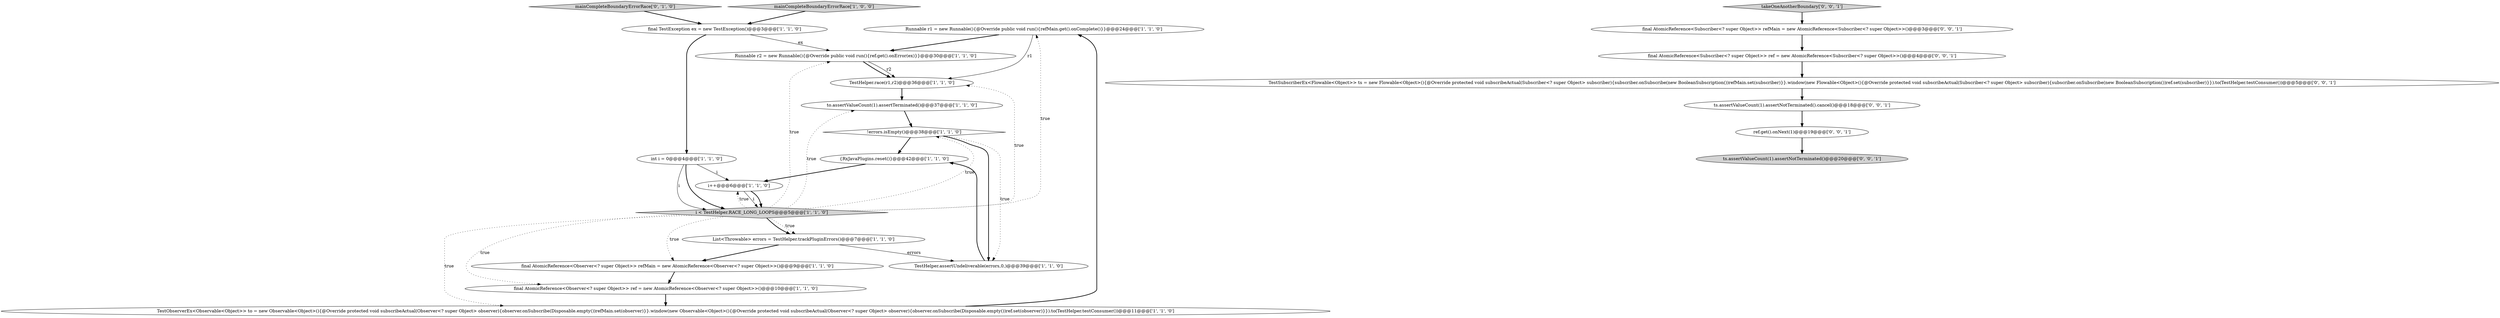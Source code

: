 digraph {
4 [style = filled, label = "Runnable r1 = new Runnable(){@Override public void run(){refMain.get().onComplete()}}@@@24@@@['1', '1', '0']", fillcolor = white, shape = ellipse image = "AAA0AAABBB1BBB"];
10 [style = filled, label = "i < TestHelper.RACE_LONG_LOOPS@@@5@@@['1', '1', '0']", fillcolor = lightgray, shape = diamond image = "AAA0AAABBB1BBB"];
3 [style = filled, label = "i++@@@6@@@['1', '1', '0']", fillcolor = white, shape = ellipse image = "AAA0AAABBB1BBB"];
20 [style = filled, label = "ref.get().onNext(1)@@@19@@@['0', '0', '1']", fillcolor = white, shape = ellipse image = "AAA0AAABBB3BBB"];
7 [style = filled, label = "final TestException ex = new TestException()@@@3@@@['1', '1', '0']", fillcolor = white, shape = ellipse image = "AAA0AAABBB1BBB"];
11 [style = filled, label = "to.assertValueCount(1).assertTerminated()@@@37@@@['1', '1', '0']", fillcolor = white, shape = ellipse image = "AAA0AAABBB1BBB"];
15 [style = filled, label = "Runnable r2 = new Runnable(){@Override public void run(){ref.get().onError(ex)}}@@@30@@@['1', '1', '0']", fillcolor = white, shape = ellipse image = "AAA0AAABBB1BBB"];
17 [style = filled, label = "ts.assertValueCount(1).assertNotTerminated()@@@20@@@['0', '0', '1']", fillcolor = lightgray, shape = ellipse image = "AAA0AAABBB3BBB"];
1 [style = filled, label = "int i = 0@@@4@@@['1', '1', '0']", fillcolor = white, shape = ellipse image = "AAA0AAABBB1BBB"];
23 [style = filled, label = "takeOneAnotherBoundary['0', '0', '1']", fillcolor = lightgray, shape = diamond image = "AAA0AAABBB3BBB"];
14 [style = filled, label = "{RxJavaPlugins.reset()}@@@42@@@['1', '1', '0']", fillcolor = white, shape = ellipse image = "AAA0AAABBB1BBB"];
5 [style = filled, label = "final AtomicReference<Observer<? super Object>> refMain = new AtomicReference<Observer<? super Object>>()@@@9@@@['1', '1', '0']", fillcolor = white, shape = ellipse image = "AAA0AAABBB1BBB"];
0 [style = filled, label = "List<Throwable> errors = TestHelper.trackPluginErrors()@@@7@@@['1', '1', '0']", fillcolor = white, shape = ellipse image = "AAA0AAABBB1BBB"];
13 [style = filled, label = "TestHelper.race(r1,r2)@@@36@@@['1', '1', '0']", fillcolor = white, shape = ellipse image = "AAA0AAABBB1BBB"];
8 [style = filled, label = "!errors.isEmpty()@@@38@@@['1', '1', '0']", fillcolor = white, shape = diamond image = "AAA0AAABBB1BBB"];
16 [style = filled, label = "mainCompleteBoundaryErrorRace['0', '1', '0']", fillcolor = lightgray, shape = diamond image = "AAA0AAABBB2BBB"];
19 [style = filled, label = "TestSubscriberEx<Flowable<Object>> ts = new Flowable<Object>(){@Override protected void subscribeActual(Subscriber<? super Object> subscriber){subscriber.onSubscribe(new BooleanSubscription())refMain.set(subscriber)}}.window(new Flowable<Object>(){@Override protected void subscribeActual(Subscriber<? super Object> subscriber){subscriber.onSubscribe(new BooleanSubscription())ref.set(subscriber)}}).to(TestHelper.testConsumer())@@@5@@@['0', '0', '1']", fillcolor = white, shape = ellipse image = "AAA0AAABBB3BBB"];
12 [style = filled, label = "final AtomicReference<Observer<? super Object>> ref = new AtomicReference<Observer<? super Object>>()@@@10@@@['1', '1', '0']", fillcolor = white, shape = ellipse image = "AAA0AAABBB1BBB"];
22 [style = filled, label = "final AtomicReference<Subscriber<? super Object>> refMain = new AtomicReference<Subscriber<? super Object>>()@@@3@@@['0', '0', '1']", fillcolor = white, shape = ellipse image = "AAA0AAABBB3BBB"];
9 [style = filled, label = "TestHelper.assertUndeliverable(errors,0,)@@@39@@@['1', '1', '0']", fillcolor = white, shape = ellipse image = "AAA0AAABBB1BBB"];
21 [style = filled, label = "ts.assertValueCount(1).assertNotTerminated().cancel()@@@18@@@['0', '0', '1']", fillcolor = white, shape = ellipse image = "AAA0AAABBB3BBB"];
18 [style = filled, label = "final AtomicReference<Subscriber<? super Object>> ref = new AtomicReference<Subscriber<? super Object>>()@@@4@@@['0', '0', '1']", fillcolor = white, shape = ellipse image = "AAA0AAABBB3BBB"];
2 [style = filled, label = "TestObserverEx<Observable<Object>> to = new Observable<Object>(){@Override protected void subscribeActual(Observer<? super Object> observer){observer.onSubscribe(Disposable.empty())refMain.set(observer)}}.window(new Observable<Object>(){@Override protected void subscribeActual(Observer<? super Object> observer){observer.onSubscribe(Disposable.empty())ref.set(observer)}}).to(TestHelper.testConsumer())@@@11@@@['1', '1', '0']", fillcolor = white, shape = ellipse image = "AAA0AAABBB1BBB"];
6 [style = filled, label = "mainCompleteBoundaryErrorRace['1', '0', '0']", fillcolor = lightgray, shape = diamond image = "AAA0AAABBB1BBB"];
23->22 [style = bold, label=""];
10->2 [style = dotted, label="true"];
3->10 [style = bold, label=""];
8->14 [style = bold, label=""];
1->10 [style = solid, label="i"];
10->13 [style = dotted, label="true"];
8->9 [style = bold, label=""];
2->4 [style = bold, label=""];
1->10 [style = bold, label=""];
14->3 [style = bold, label=""];
10->3 [style = dotted, label="true"];
10->12 [style = dotted, label="true"];
12->2 [style = bold, label=""];
10->0 [style = dotted, label="true"];
7->15 [style = solid, label="ex"];
0->9 [style = solid, label="errors"];
19->21 [style = bold, label=""];
1->3 [style = solid, label="i"];
13->11 [style = bold, label=""];
21->20 [style = bold, label=""];
18->19 [style = bold, label=""];
11->8 [style = bold, label=""];
10->4 [style = dotted, label="true"];
10->8 [style = dotted, label="true"];
15->13 [style = bold, label=""];
22->18 [style = bold, label=""];
9->14 [style = bold, label=""];
3->10 [style = solid, label="i"];
20->17 [style = bold, label=""];
16->7 [style = bold, label=""];
5->12 [style = bold, label=""];
7->1 [style = bold, label=""];
15->13 [style = solid, label="r2"];
0->5 [style = bold, label=""];
6->7 [style = bold, label=""];
4->15 [style = bold, label=""];
10->15 [style = dotted, label="true"];
10->11 [style = dotted, label="true"];
4->13 [style = solid, label="r1"];
10->0 [style = bold, label=""];
10->5 [style = dotted, label="true"];
8->9 [style = dotted, label="true"];
}
